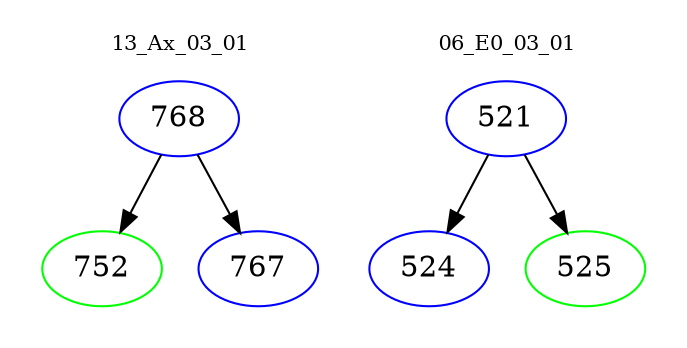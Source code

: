 digraph{
subgraph cluster_0 {
color = white
label = "13_Ax_03_01";
fontsize=10;
T0_768 [label="768", color="blue"]
T0_768 -> T0_752 [color="black"]
T0_752 [label="752", color="green"]
T0_768 -> T0_767 [color="black"]
T0_767 [label="767", color="blue"]
}
subgraph cluster_1 {
color = white
label = "06_E0_03_01";
fontsize=10;
T1_521 [label="521", color="blue"]
T1_521 -> T1_524 [color="black"]
T1_524 [label="524", color="blue"]
T1_521 -> T1_525 [color="black"]
T1_525 [label="525", color="green"]
}
}
